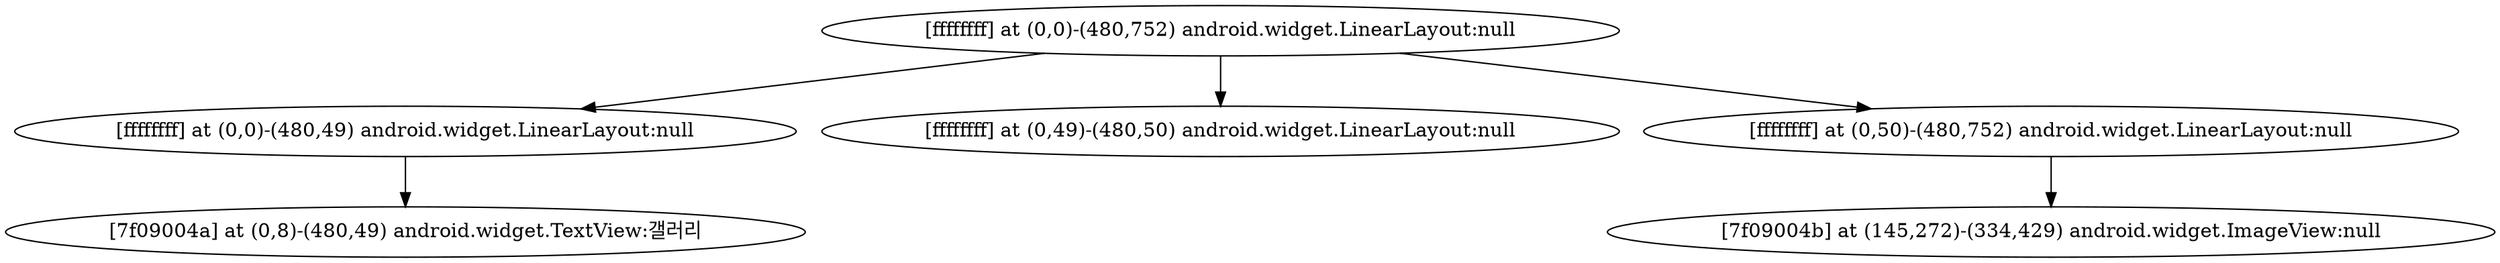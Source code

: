 strict digraph G {
  1 [ label="[ffffffff] at (0,0)-(480,752) android.widget.LinearLayout:null" ];
  2 [ label="[ffffffff] at (0,0)-(480,49) android.widget.LinearLayout:null" ];
  3 [ label="[7f09004a] at (0,8)-(480,49) android.widget.TextView:갤러리" ];
  4 [ label="[ffffffff] at (0,49)-(480,50) android.widget.LinearLayout:null" ];
  5 [ label="[ffffffff] at (0,50)-(480,752) android.widget.LinearLayout:null" ];
  6 [ label="[7f09004b] at (145,272)-(334,429) android.widget.ImageView:null" ];
  1 -> 2;
  2 -> 3;
  1 -> 4;
  1 -> 5;
  5 -> 6;
}
